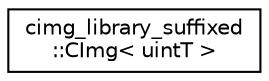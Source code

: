 digraph "Graphical Class Hierarchy"
{
 // LATEX_PDF_SIZE
  edge [fontname="Helvetica",fontsize="10",labelfontname="Helvetica",labelfontsize="10"];
  node [fontname="Helvetica",fontsize="10",shape=record];
  rankdir="LR";
  Node0 [label="cimg_library_suffixed\l::CImg\< uintT \>",height=0.2,width=0.4,color="black", fillcolor="white", style="filled",URL="$structcimg__library__suffixed_1_1CImg.html",tooltip=" "];
}
